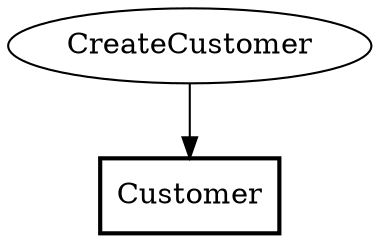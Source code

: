 digraph {
splines=spline;
"CreateCustomer" -> "Customer" [style=solid];
"Customer"[shape=box,style=bold];
"CreateCustomer"[shape=ellipse];
}
